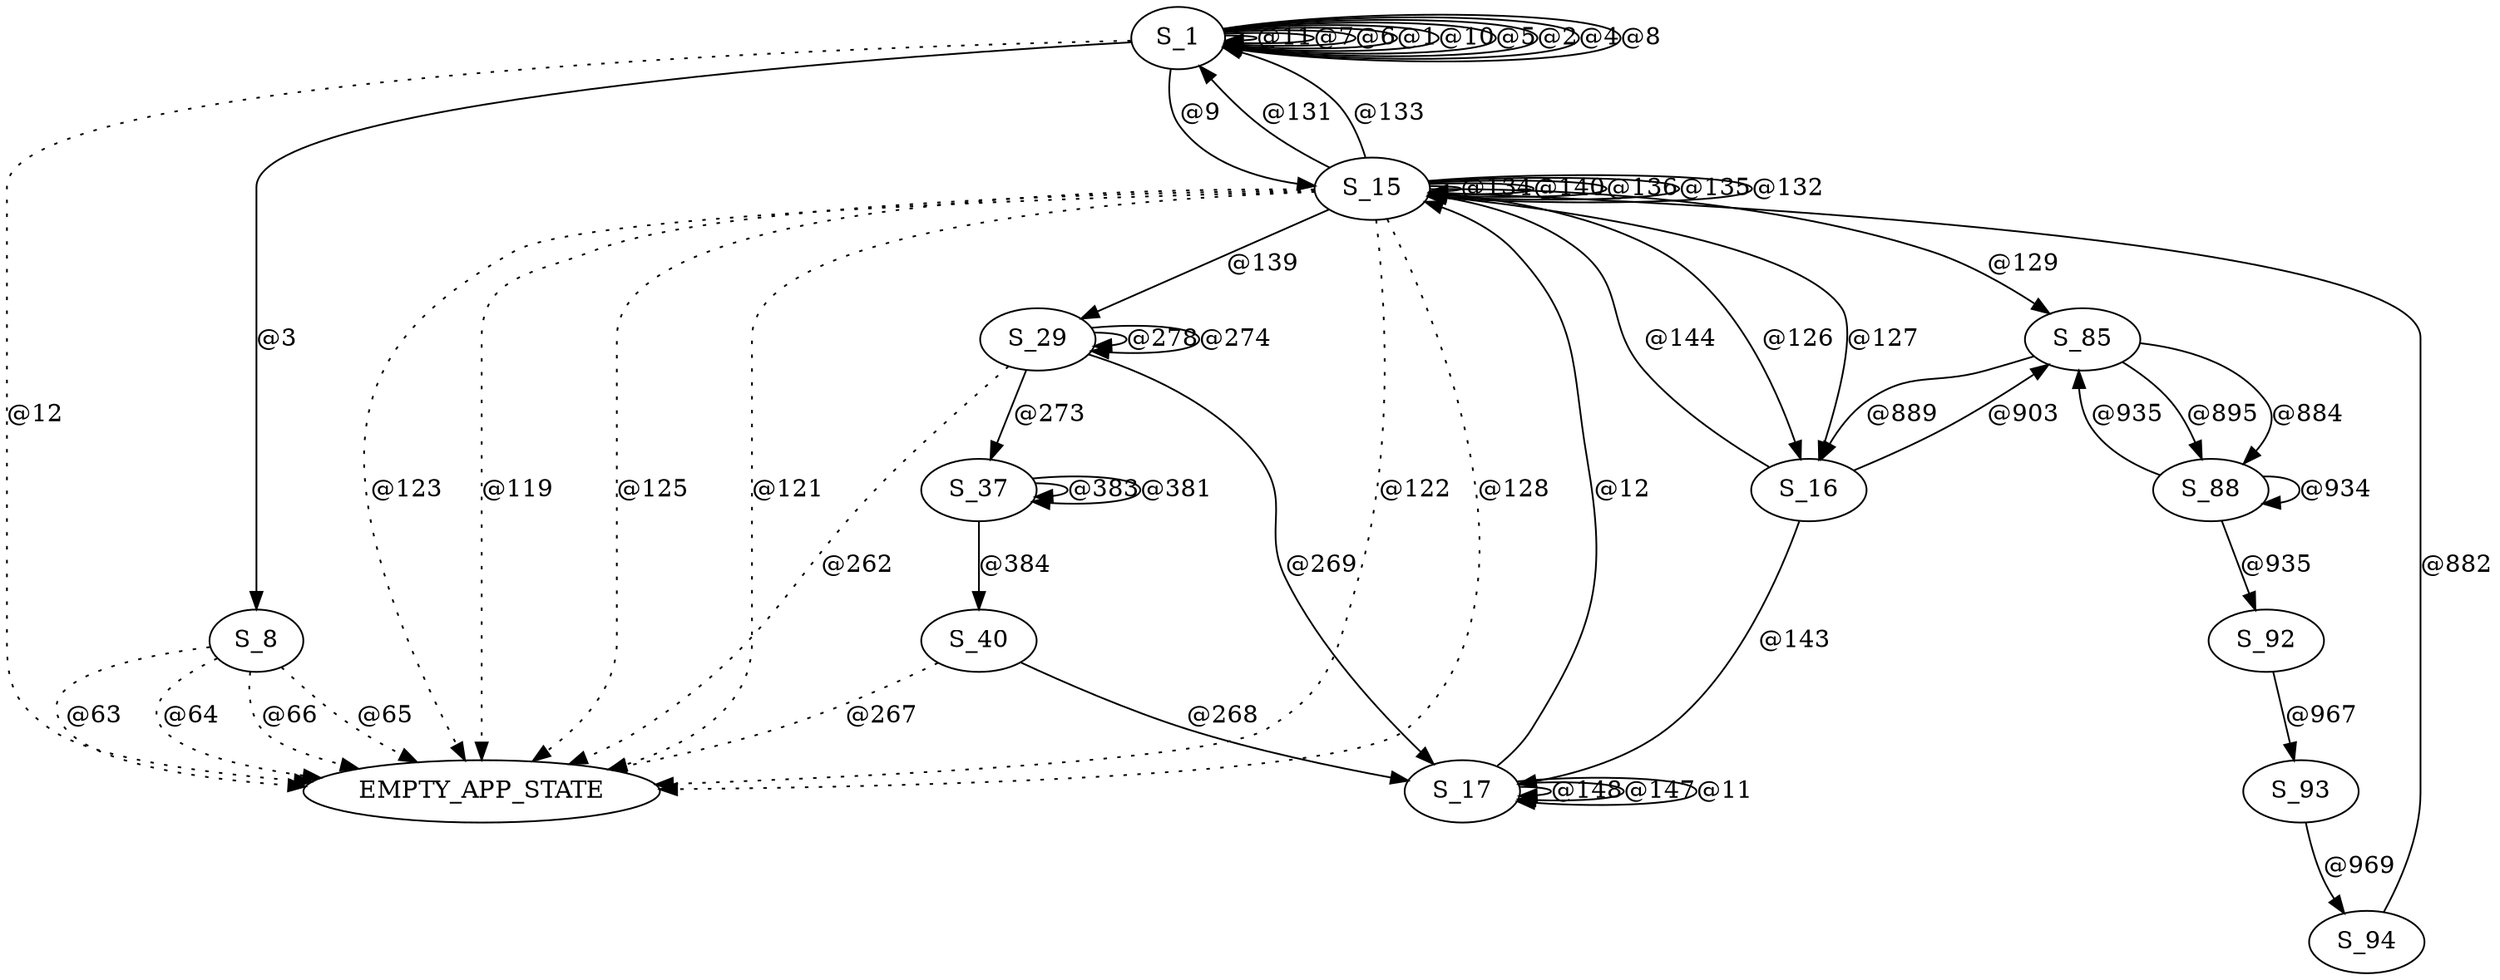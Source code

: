 digraph graphtest {
  S_1 -> EMPTY_APP_STATE  [ style=dotted,label="@12"] ;
  S_1 -> S_1  [ label="@11"] ;
  S_1 -> S_1  [ label="@7"] ;
  S_1 -> S_1  [ label="@6"] ;
  S_1 -> S_8  [ label="@3"] ;
  S_1 -> S_1  [ label="@1"] ;
  S_1 -> S_1  [ label="@10"] ;
  S_1 -> S_1  [ label="@5"] ;
  S_1 -> S_15  [ label="@9"] ;
  S_1 -> S_1  [ label="@2"] ;
  S_1 -> S_1  [ label="@4"] ;
  S_1 -> S_1  [ label="@8"] ;
  S_8 -> EMPTY_APP_STATE  [ style=dotted,label="@65"] ;
  S_8 -> EMPTY_APP_STATE  [ style=dotted,label="@63"] ;
  S_8 -> EMPTY_APP_STATE  [ style=dotted,label="@64"] ;
  S_8 -> EMPTY_APP_STATE  [ style=dotted,label="@66"] ;
  S_15 -> S_16  [ label="@126"] ;
  S_15 -> S_1  [ label="@131"] ;
  S_15 -> S_29  [ label="@139"] ;
  S_15 -> S_15  [ label="@134"] ;
  S_15 -> EMPTY_APP_STATE  [ style=dotted,label="@128"] ;
  S_15 -> S_16  [ label="@127"] ;
  S_15 -> EMPTY_APP_STATE  [ style=dotted,label="@121"] ;
  S_15 -> EMPTY_APP_STATE  [ style=dotted,label="@122"] ;
  S_15 -> S_15  [ label="@140"] ;
  S_15 -> EMPTY_APP_STATE  [ style=dotted,label="@119"] ;
  S_15 -> S_15  [ label="@136"] ;
  S_15 -> S_15  [ label="@135"] ;
  S_15 -> S_85  [ label="@129"] ;
  S_15 -> EMPTY_APP_STATE  [ style=dotted,label="@125"] ;
  S_15 -> EMPTY_APP_STATE  [ style=dotted,label="@123"] ;
  S_15 -> S_1  [ label="@133"] ;
  S_15 -> S_15  [ label="@132"] ;
  S_16 -> S_17  [ label="@143"] ;
  S_16 -> S_15  [ label="@144"] ;
  S_16 -> S_85  [ label="@903"] ;
  S_17 -> S_17  [ label="@148"] ;
  S_17 -> S_17  [ label="@147"] ;
  S_17 -> S_17  [ label="@11"] ;
  S_17 -> S_15  [ label="@12"] ;
  S_29 -> S_17  [ label="@269"] ;
  S_29 -> S_29  [ label="@278"] ;
  S_29 -> S_29  [ label="@274"] ;
  S_29 -> EMPTY_APP_STATE  [ style=dotted,label="@262"] ;
  S_29 -> S_37  [ label="@273"] ;
  S_37 -> S_37  [ label="@383"] ;
  S_37 -> S_37  [ label="@381"] ;
  S_37 -> S_40  [ label="@384"] ;
  S_40 -> S_17  [ label="@268"] ;
  S_40 -> EMPTY_APP_STATE  [ style=dotted,label="@267"] ;
  S_85 -> S_16  [ label="@889"] ;
  S_85 -> S_88  [ label="@895"] ;
  S_85 -> S_88  [ label="@884"] ;
  S_88 -> S_85  [ label="@935"] ;
  S_88 -> S_88  [ label="@934"] ;
  S_88 -> S_92  [ label="@935"] ;
  S_92 -> S_93  [ label="@967"] ;
  S_93 -> S_94  [ label="@969"] ;
  S_94 -> S_15  [ label="@882"] ;
}